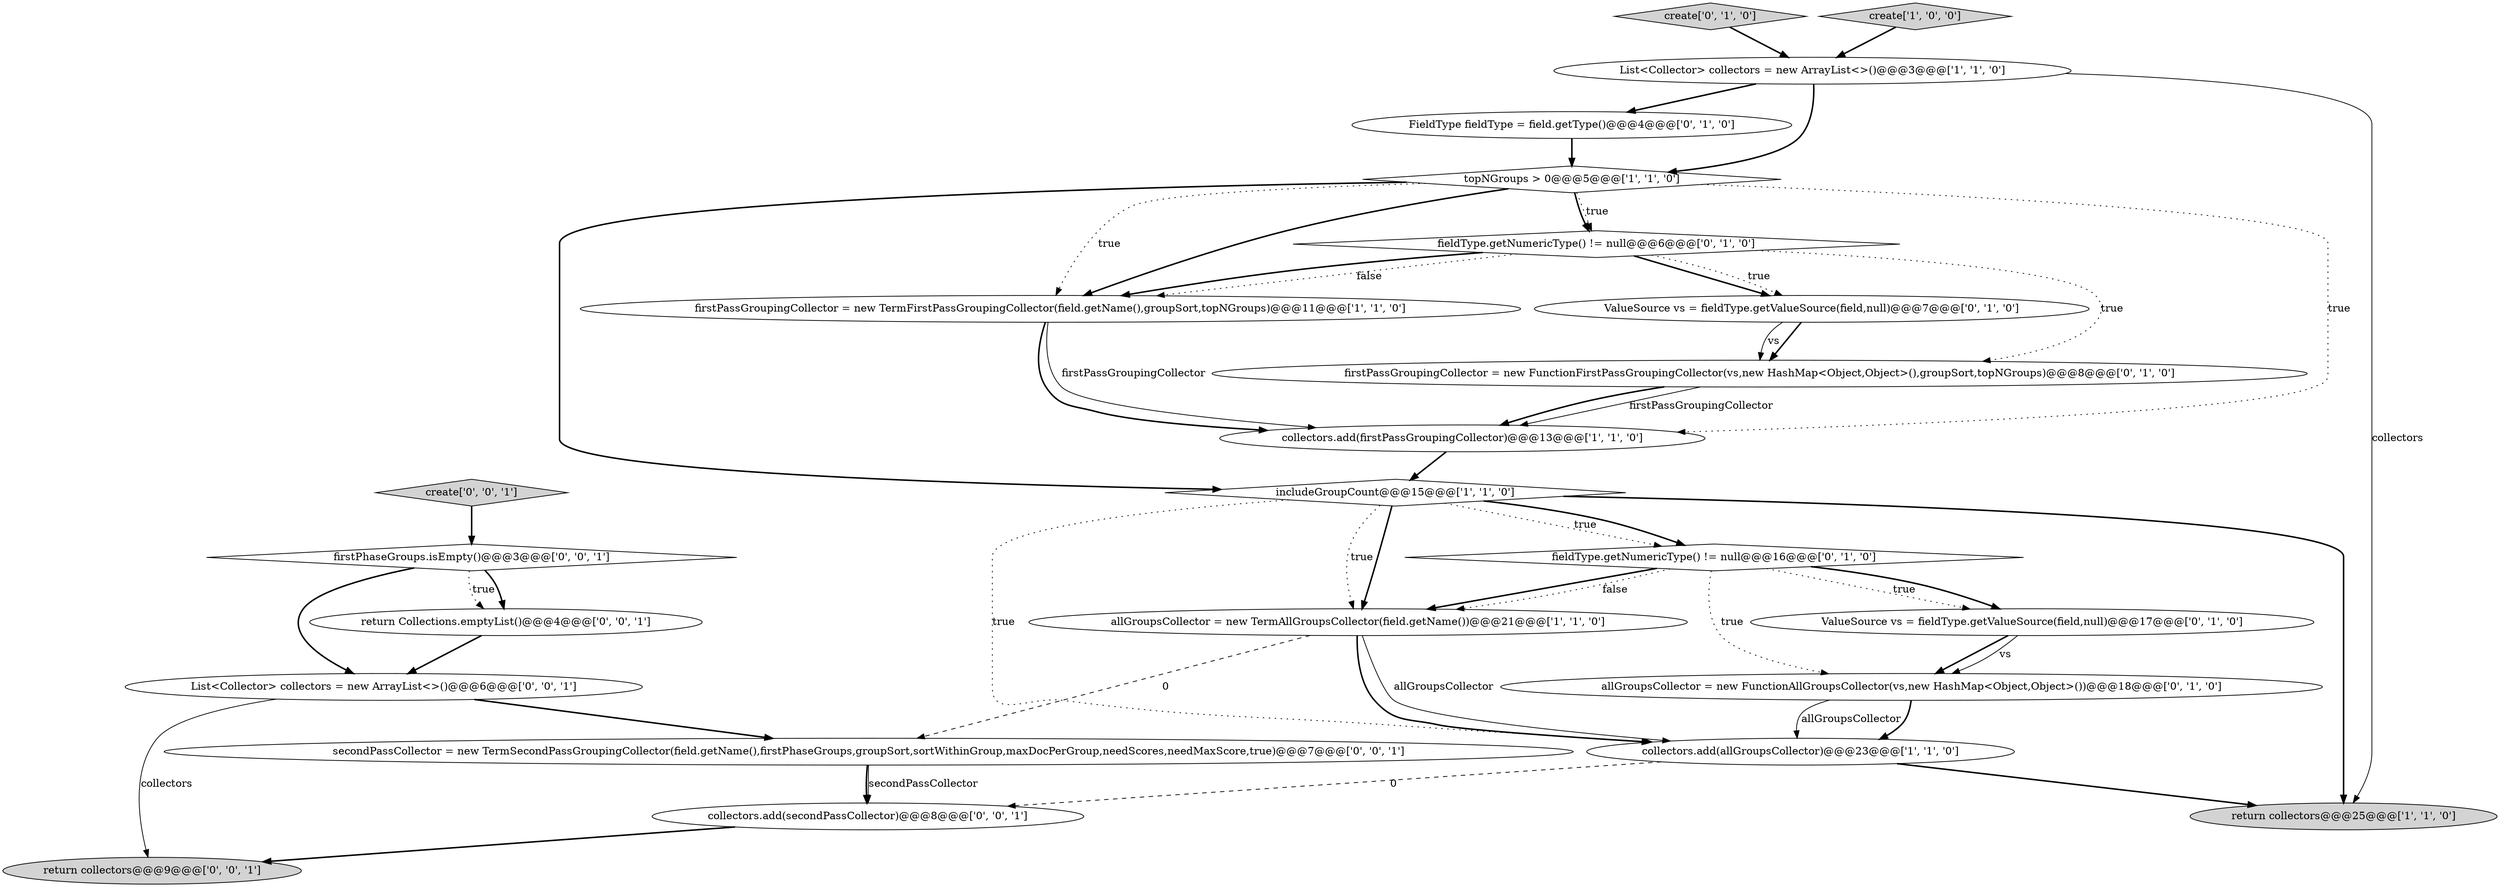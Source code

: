 digraph {
8 [style = filled, label = "return collectors@@@25@@@['1', '1', '0']", fillcolor = lightgray, shape = ellipse image = "AAA0AAABBB1BBB"];
13 [style = filled, label = "create['0', '1', '0']", fillcolor = lightgray, shape = diamond image = "AAA0AAABBB2BBB"];
4 [style = filled, label = "List<Collector> collectors = new ArrayList<>()@@@3@@@['1', '1', '0']", fillcolor = white, shape = ellipse image = "AAA0AAABBB1BBB"];
21 [style = filled, label = "firstPhaseGroups.isEmpty()@@@3@@@['0', '0', '1']", fillcolor = white, shape = diamond image = "AAA0AAABBB3BBB"];
15 [style = filled, label = "fieldType.getNumericType() != null@@@16@@@['0', '1', '0']", fillcolor = white, shape = diamond image = "AAA1AAABBB2BBB"];
16 [style = filled, label = "firstPassGroupingCollector = new FunctionFirstPassGroupingCollector(vs,new HashMap<Object,Object>(),groupSort,topNGroups)@@@8@@@['0', '1', '0']", fillcolor = white, shape = ellipse image = "AAA1AAABBB2BBB"];
18 [style = filled, label = "return Collections.emptyList()@@@4@@@['0', '0', '1']", fillcolor = white, shape = ellipse image = "AAA0AAABBB3BBB"];
0 [style = filled, label = "collectors.add(firstPassGroupingCollector)@@@13@@@['1', '1', '0']", fillcolor = white, shape = ellipse image = "AAA0AAABBB1BBB"];
10 [style = filled, label = "FieldType fieldType = field.getType()@@@4@@@['0', '1', '0']", fillcolor = white, shape = ellipse image = "AAA1AAABBB2BBB"];
19 [style = filled, label = "secondPassCollector = new TermSecondPassGroupingCollector(field.getName(),firstPhaseGroups,groupSort,sortWithinGroup,maxDocPerGroup,needScores,needMaxScore,true)@@@7@@@['0', '0', '1']", fillcolor = white, shape = ellipse image = "AAA0AAABBB3BBB"];
3 [style = filled, label = "collectors.add(allGroupsCollector)@@@23@@@['1', '1', '0']", fillcolor = white, shape = ellipse image = "AAA0AAABBB1BBB"];
14 [style = filled, label = "fieldType.getNumericType() != null@@@6@@@['0', '1', '0']", fillcolor = white, shape = diamond image = "AAA1AAABBB2BBB"];
7 [style = filled, label = "create['1', '0', '0']", fillcolor = lightgray, shape = diamond image = "AAA0AAABBB1BBB"];
9 [style = filled, label = "ValueSource vs = fieldType.getValueSource(field,null)@@@7@@@['0', '1', '0']", fillcolor = white, shape = ellipse image = "AAA1AAABBB2BBB"];
1 [style = filled, label = "topNGroups > 0@@@5@@@['1', '1', '0']", fillcolor = white, shape = diamond image = "AAA0AAABBB1BBB"];
5 [style = filled, label = "includeGroupCount@@@15@@@['1', '1', '0']", fillcolor = white, shape = diamond image = "AAA0AAABBB1BBB"];
20 [style = filled, label = "create['0', '0', '1']", fillcolor = lightgray, shape = diamond image = "AAA0AAABBB3BBB"];
23 [style = filled, label = "return collectors@@@9@@@['0', '0', '1']", fillcolor = lightgray, shape = ellipse image = "AAA0AAABBB3BBB"];
11 [style = filled, label = "ValueSource vs = fieldType.getValueSource(field,null)@@@17@@@['0', '1', '0']", fillcolor = white, shape = ellipse image = "AAA1AAABBB2BBB"];
2 [style = filled, label = "firstPassGroupingCollector = new TermFirstPassGroupingCollector(field.getName(),groupSort,topNGroups)@@@11@@@['1', '1', '0']", fillcolor = white, shape = ellipse image = "AAA0AAABBB1BBB"];
12 [style = filled, label = "allGroupsCollector = new FunctionAllGroupsCollector(vs,new HashMap<Object,Object>())@@@18@@@['0', '1', '0']", fillcolor = white, shape = ellipse image = "AAA1AAABBB2BBB"];
6 [style = filled, label = "allGroupsCollector = new TermAllGroupsCollector(field.getName())@@@21@@@['1', '1', '0']", fillcolor = white, shape = ellipse image = "AAA0AAABBB1BBB"];
17 [style = filled, label = "List<Collector> collectors = new ArrayList<>()@@@6@@@['0', '0', '1']", fillcolor = white, shape = ellipse image = "AAA0AAABBB3BBB"];
22 [style = filled, label = "collectors.add(secondPassCollector)@@@8@@@['0', '0', '1']", fillcolor = white, shape = ellipse image = "AAA0AAABBB3BBB"];
5->8 [style = bold, label=""];
11->12 [style = bold, label=""];
13->4 [style = bold, label=""];
3->22 [style = dashed, label="0"];
16->0 [style = solid, label="firstPassGroupingCollector"];
1->0 [style = dotted, label="true"];
21->18 [style = dotted, label="true"];
19->22 [style = solid, label="secondPassCollector"];
5->3 [style = dotted, label="true"];
9->16 [style = bold, label=""];
17->19 [style = bold, label=""];
21->17 [style = bold, label=""];
16->0 [style = bold, label=""];
14->16 [style = dotted, label="true"];
19->22 [style = bold, label=""];
11->12 [style = solid, label="vs"];
14->9 [style = bold, label=""];
5->15 [style = dotted, label="true"];
15->11 [style = dotted, label="true"];
14->2 [style = dotted, label="false"];
17->23 [style = solid, label="collectors"];
1->14 [style = bold, label=""];
15->6 [style = bold, label=""];
2->0 [style = solid, label="firstPassGroupingCollector"];
15->12 [style = dotted, label="true"];
4->1 [style = bold, label=""];
12->3 [style = solid, label="allGroupsCollector"];
10->1 [style = bold, label=""];
20->21 [style = bold, label=""];
5->6 [style = dotted, label="true"];
6->3 [style = solid, label="allGroupsCollector"];
15->11 [style = bold, label=""];
7->4 [style = bold, label=""];
12->3 [style = bold, label=""];
21->18 [style = bold, label=""];
6->3 [style = bold, label=""];
15->6 [style = dotted, label="false"];
3->8 [style = bold, label=""];
4->10 [style = bold, label=""];
14->2 [style = bold, label=""];
1->2 [style = dotted, label="true"];
18->17 [style = bold, label=""];
1->14 [style = dotted, label="true"];
2->0 [style = bold, label=""];
22->23 [style = bold, label=""];
6->19 [style = dashed, label="0"];
0->5 [style = bold, label=""];
1->2 [style = bold, label=""];
5->6 [style = bold, label=""];
4->8 [style = solid, label="collectors"];
5->15 [style = bold, label=""];
9->16 [style = solid, label="vs"];
1->5 [style = bold, label=""];
14->9 [style = dotted, label="true"];
}
